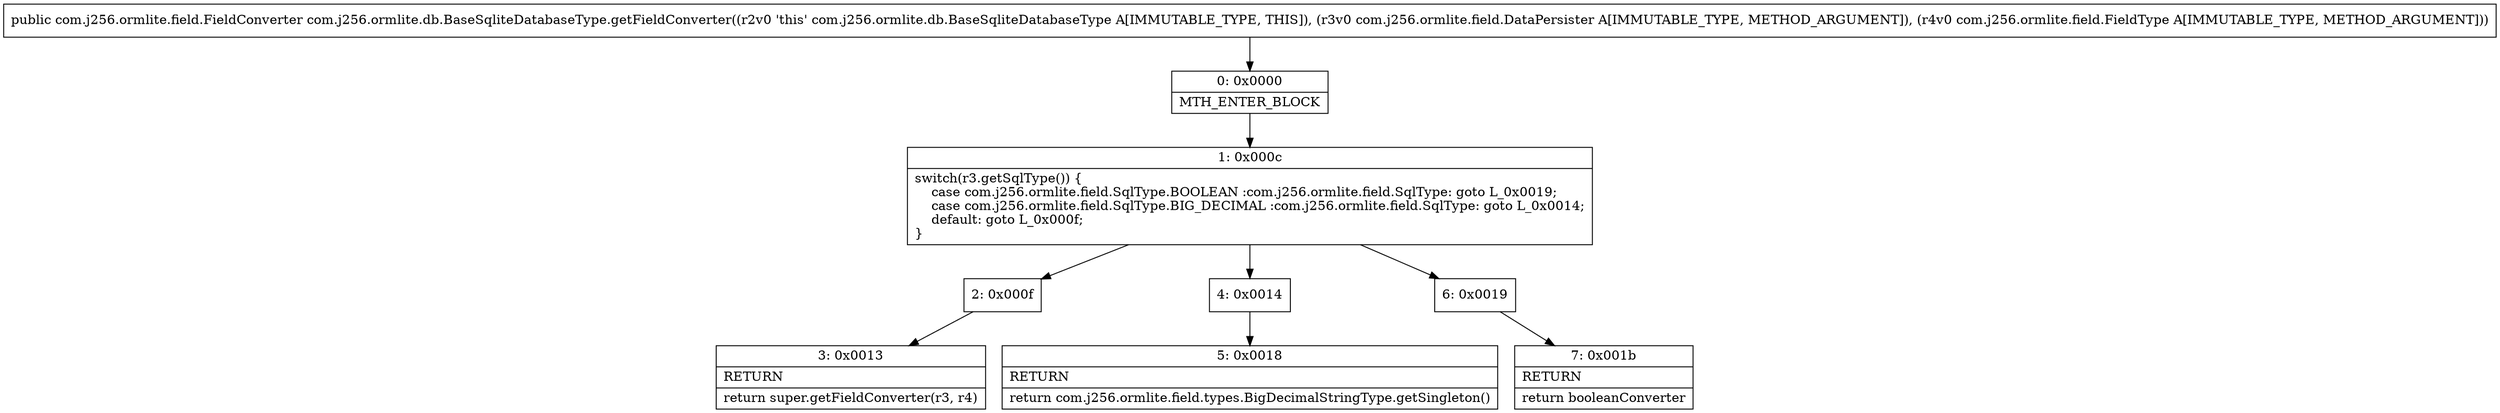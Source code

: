 digraph "CFG forcom.j256.ormlite.db.BaseSqliteDatabaseType.getFieldConverter(Lcom\/j256\/ormlite\/field\/DataPersister;Lcom\/j256\/ormlite\/field\/FieldType;)Lcom\/j256\/ormlite\/field\/FieldConverter;" {
Node_0 [shape=record,label="{0\:\ 0x0000|MTH_ENTER_BLOCK\l}"];
Node_1 [shape=record,label="{1\:\ 0x000c|switch(r3.getSqlType()) \{\l    case com.j256.ormlite.field.SqlType.BOOLEAN :com.j256.ormlite.field.SqlType: goto L_0x0019;\l    case com.j256.ormlite.field.SqlType.BIG_DECIMAL :com.j256.ormlite.field.SqlType: goto L_0x0014;\l    default: goto L_0x000f;\l\}\l}"];
Node_2 [shape=record,label="{2\:\ 0x000f}"];
Node_3 [shape=record,label="{3\:\ 0x0013|RETURN\l|return super.getFieldConverter(r3, r4)\l}"];
Node_4 [shape=record,label="{4\:\ 0x0014}"];
Node_5 [shape=record,label="{5\:\ 0x0018|RETURN\l|return com.j256.ormlite.field.types.BigDecimalStringType.getSingleton()\l}"];
Node_6 [shape=record,label="{6\:\ 0x0019}"];
Node_7 [shape=record,label="{7\:\ 0x001b|RETURN\l|return booleanConverter\l}"];
MethodNode[shape=record,label="{public com.j256.ormlite.field.FieldConverter com.j256.ormlite.db.BaseSqliteDatabaseType.getFieldConverter((r2v0 'this' com.j256.ormlite.db.BaseSqliteDatabaseType A[IMMUTABLE_TYPE, THIS]), (r3v0 com.j256.ormlite.field.DataPersister A[IMMUTABLE_TYPE, METHOD_ARGUMENT]), (r4v0 com.j256.ormlite.field.FieldType A[IMMUTABLE_TYPE, METHOD_ARGUMENT])) }"];
MethodNode -> Node_0;
Node_0 -> Node_1;
Node_1 -> Node_2;
Node_1 -> Node_4;
Node_1 -> Node_6;
Node_2 -> Node_3;
Node_4 -> Node_5;
Node_6 -> Node_7;
}

